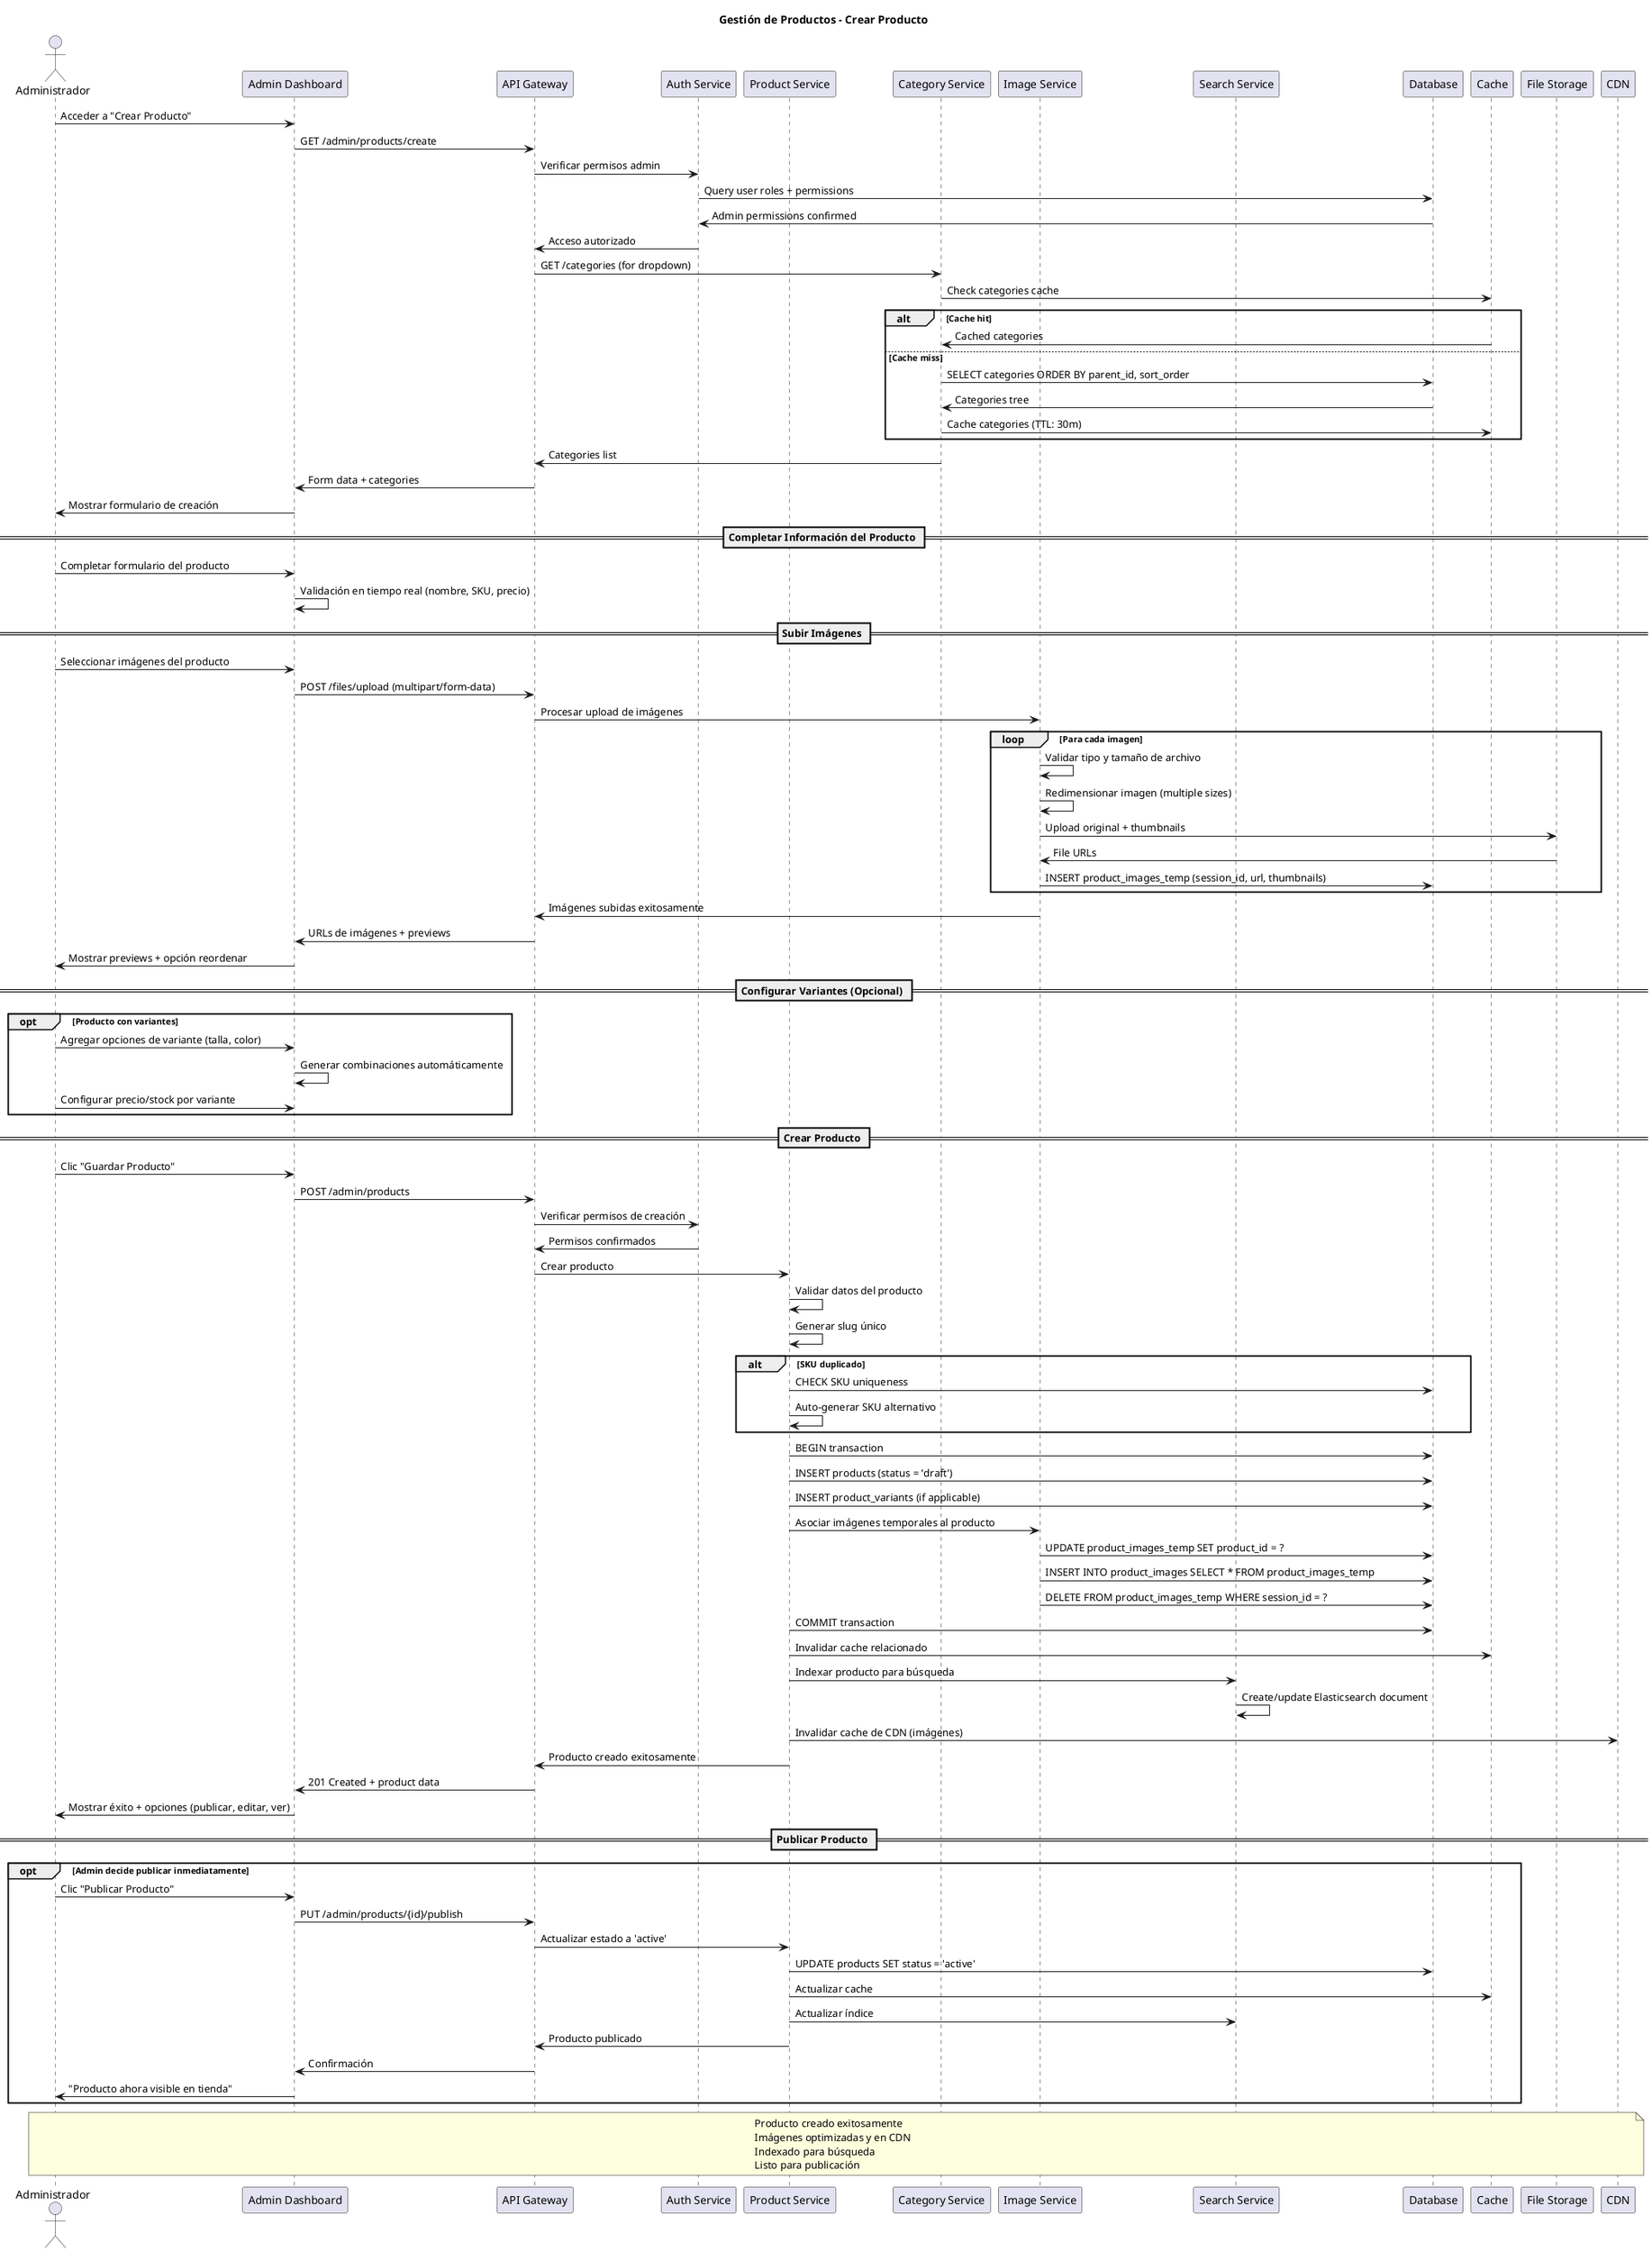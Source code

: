 @startuml Sequence_Product_Management

actor "Administrador" as Admin
participant "Admin Dashboard" as AdminUI
participant "API Gateway" as Gateway
participant "Auth Service" as AuthSvc
participant "Product Service" as ProductSvc
participant "Category Service" as CategorySvc
participant "Image Service" as ImageSvc
participant "Search Service" as SearchSvc
participant "Database" as DB
participant "Cache" as Redis
participant "File Storage" as S3
participant "CDN" as CloudFront

title Gestión de Productos - Crear Producto

Admin -> AdminUI: Acceder a "Crear Producto"
AdminUI -> Gateway: GET /admin/products/create
Gateway -> AuthSvc: Verificar permisos admin
AuthSvc -> DB: Query user roles + permissions
DB -> AuthSvc: Admin permissions confirmed
AuthSvc -> Gateway: Acceso autorizado

Gateway -> CategorySvc: GET /categories (for dropdown)
CategorySvc -> Redis: Check categories cache
alt Cache hit
    Redis -> CategorySvc: Cached categories
else Cache miss
    CategorySvc -> DB: SELECT categories ORDER BY parent_id, sort_order
    DB -> CategorySvc: Categories tree
    CategorySvc -> Redis: Cache categories (TTL: 30m)
end
CategorySvc -> Gateway: Categories list
Gateway -> AdminUI: Form data + categories
AdminUI -> Admin: Mostrar formulario de creación

== Completar Información del Producto ==

Admin -> AdminUI: Completar formulario del producto
AdminUI -> AdminUI: Validación en tiempo real (nombre, SKU, precio)

== Subir Imágenes ==

Admin -> AdminUI: Seleccionar imágenes del producto
AdminUI -> Gateway: POST /files/upload (multipart/form-data)
Gateway -> ImageSvc: Procesar upload de imágenes

loop Para cada imagen
    ImageSvc -> ImageSvc: Validar tipo y tamaño de archivo
    ImageSvc -> ImageSvc: Redimensionar imagen (multiple sizes)
    ImageSvc -> S3: Upload original + thumbnails
    S3 -> ImageSvc: File URLs
    ImageSvc -> DB: INSERT product_images_temp (session_id, url, thumbnails)
end

ImageSvc -> Gateway: Imágenes subidas exitosamente
Gateway -> AdminUI: URLs de imágenes + previews
AdminUI -> Admin: Mostrar previews + opción reordenar

== Configurar Variantes (Opcional) ==

opt Producto con variantes
    Admin -> AdminUI: Agregar opciones de variante (talla, color)
    AdminUI -> AdminUI: Generar combinaciones automáticamente
    Admin -> AdminUI: Configurar precio/stock por variante
end

== Crear Producto ==

Admin -> AdminUI: Clic "Guardar Producto"
AdminUI -> Gateway: POST /admin/products
Gateway -> AuthSvc: Verificar permisos de creación
AuthSvc -> Gateway: Permisos confirmados

Gateway -> ProductSvc: Crear producto
ProductSvc -> ProductSvc: Validar datos del producto
ProductSvc -> ProductSvc: Generar slug único

alt SKU duplicado
    ProductSvc -> DB: CHECK SKU uniqueness
    ProductSvc -> ProductSvc: Auto-generar SKU alternativo
end

ProductSvc -> DB: BEGIN transaction
ProductSvc -> DB: INSERT products (status = 'draft')
ProductSvc -> DB: INSERT product_variants (if applicable)

ProductSvc -> ImageSvc: Asociar imágenes temporales al producto
ImageSvc -> DB: UPDATE product_images_temp SET product_id = ?
ImageSvc -> DB: INSERT INTO product_images SELECT * FROM product_images_temp
ImageSvc -> DB: DELETE FROM product_images_temp WHERE session_id = ?

ProductSvc -> DB: COMMIT transaction

ProductSvc -> Redis: Invalidar cache relacionado
ProductSvc -> SearchSvc: Indexar producto para búsqueda
SearchSvc -> SearchSvc: Create/update Elasticsearch document

ProductSvc -> CloudFront: Invalidar cache de CDN (imágenes)

ProductSvc -> Gateway: Producto creado exitosamente
Gateway -> AdminUI: 201 Created + product data
AdminUI -> Admin: Mostrar éxito + opciones (publicar, editar, ver)

== Publicar Producto ==

opt Admin decide publicar inmediatamente
    Admin -> AdminUI: Clic "Publicar Producto"
    AdminUI -> Gateway: PUT /admin/products/{id}/publish
    Gateway -> ProductSvc: Actualizar estado a 'active'
    ProductSvc -> DB: UPDATE products SET status = 'active'
    ProductSvc -> Redis: Actualizar cache
    ProductSvc -> SearchSvc: Actualizar índice
    ProductSvc -> Gateway: Producto publicado
    Gateway -> AdminUI: Confirmación
    AdminUI -> Admin: "Producto ahora visible en tienda"
end

note over Admin, CloudFront: Producto creado exitosamente\nImágenes optimizadas y en CDN\nIndexado para búsqueda\nListo para publicación

@enduml